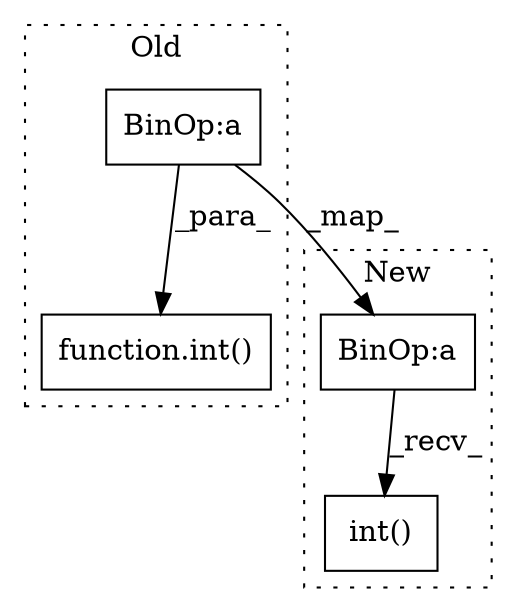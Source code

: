 digraph G {
subgraph cluster0 {
1 [label="function.int()" a="75" s="1503,1509" l="4,1" shape="box"];
4 [label="BinOp:a" a="82" s="1561" l="3" shape="box"];
label = "Old";
style="dotted";
}
subgraph cluster1 {
2 [label="int()" a="75" s="1431" l="50" shape="box"];
3 [label="BinOp:a" a="82" s="1470" l="3" shape="box"];
label = "New";
style="dotted";
}
3 -> 2 [label="_recv_"];
4 -> 3 [label="_map_"];
4 -> 1 [label="_para_"];
}